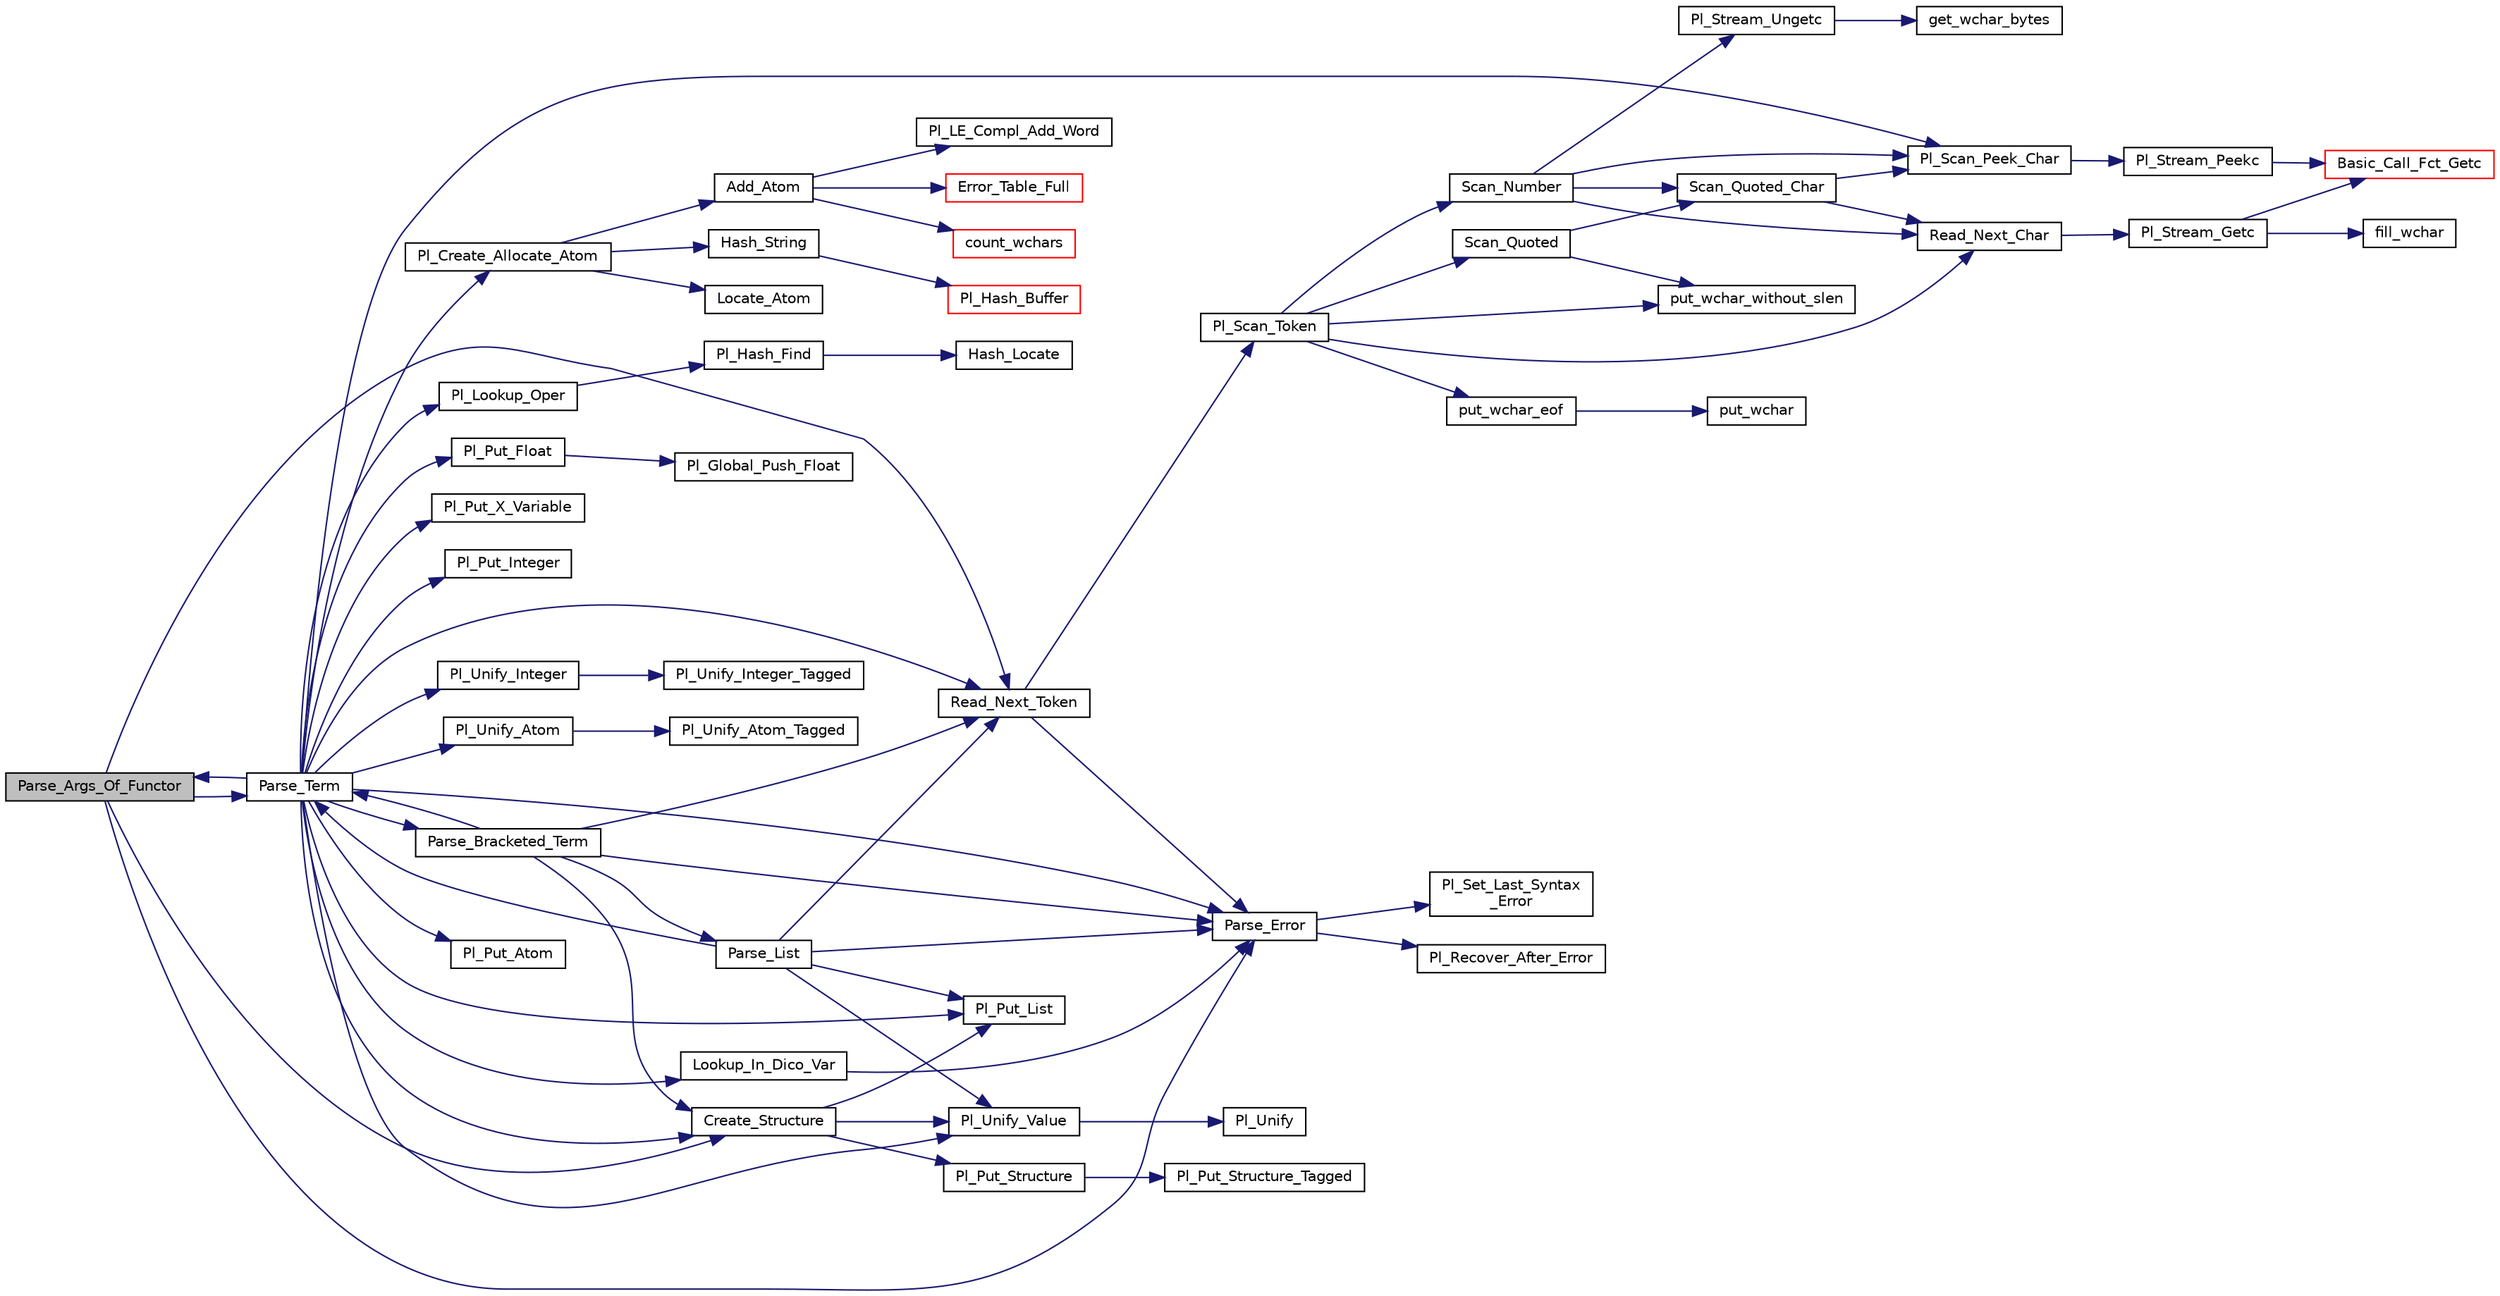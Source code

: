 digraph "Parse_Args_Of_Functor"
{
  edge [fontname="Helvetica",fontsize="10",labelfontname="Helvetica",labelfontsize="10"];
  node [fontname="Helvetica",fontsize="10",shape=record];
  rankdir="LR";
  Node1 [label="Parse_Args_Of_Functor",height=0.2,width=0.4,color="black", fillcolor="grey75", style="filled", fontcolor="black"];
  Node1 -> Node2 [color="midnightblue",fontsize="10",style="solid"];
  Node2 [label="Read_Next_Token",height=0.2,width=0.4,color="black", fillcolor="white", style="filled",URL="$parse__supp_8c.html#a5168feee956bd33cc5cfdef4e1b98ce2"];
  Node2 -> Node3 [color="midnightblue",fontsize="10",style="solid"];
  Node3 [label="Pl_Scan_Token",height=0.2,width=0.4,color="black", fillcolor="white", style="filled",URL="$scan__supp_8c.html#acfe8a80f1f9f8630c33f946117670c47"];
  Node3 -> Node4 [color="midnightblue",fontsize="10",style="solid"];
  Node4 [label="Read_Next_Char",height=0.2,width=0.4,color="black", fillcolor="white", style="filled",URL="$scan__supp_8c.html#a9994769011c3e729e2561a540c16f5ed"];
  Node4 -> Node5 [color="midnightblue",fontsize="10",style="solid"];
  Node5 [label="Pl_Stream_Getc",height=0.2,width=0.4,color="black", fillcolor="white", style="filled",URL="$stream__supp_8c.html#a8889ae46064e72cc556ee7ba019f482f"];
  Node5 -> Node6 [color="midnightblue",fontsize="10",style="solid"];
  Node6 [label="Basic_Call_Fct_Getc",height=0.2,width=0.4,color="red", fillcolor="white", style="filled",URL="$stream__supp_8c.html#a60433157a606a8a781ead4648af6cc87"];
  Node5 -> Node7 [color="midnightblue",fontsize="10",style="solid"];
  Node7 [label="fill_wchar",height=0.2,width=0.4,color="black", fillcolor="white", style="filled",URL="$pl__wchar_8c.html#a5df5e221fa5cbadce849a7e73c5dc4ad"];
  Node3 -> Node8 [color="midnightblue",fontsize="10",style="solid"];
  Node8 [label="put_wchar_eof",height=0.2,width=0.4,color="black", fillcolor="white", style="filled",URL="$pl__wchar_8c.html#a0e3acef785ce9c91e56ba566193d4cee"];
  Node8 -> Node9 [color="midnightblue",fontsize="10",style="solid"];
  Node9 [label="put_wchar",height=0.2,width=0.4,color="black", fillcolor="white", style="filled",URL="$pl__wchar_8c.html#a31bcb7c7ad4174170702cb4399feb8e3"];
  Node3 -> Node10 [color="midnightblue",fontsize="10",style="solid"];
  Node10 [label="Scan_Number",height=0.2,width=0.4,color="black", fillcolor="white", style="filled",URL="$scan__supp_8c.html#a97a43a27fe148ffedc5fe4c492f41a2e"];
  Node10 -> Node4 [color="midnightblue",fontsize="10",style="solid"];
  Node10 -> Node11 [color="midnightblue",fontsize="10",style="solid"];
  Node11 [label="Pl_Scan_Peek_Char",height=0.2,width=0.4,color="black", fillcolor="white", style="filled",URL="$scan__supp_8c.html#ab16df185444492d1129adb51cfd5e773"];
  Node11 -> Node12 [color="midnightblue",fontsize="10",style="solid"];
  Node12 [label="Pl_Stream_Peekc",height=0.2,width=0.4,color="black", fillcolor="white", style="filled",URL="$stream__supp_8c.html#ae26778bf27551f6b4137131b6eb9766d"];
  Node12 -> Node6 [color="midnightblue",fontsize="10",style="solid"];
  Node10 -> Node13 [color="midnightblue",fontsize="10",style="solid"];
  Node13 [label="Scan_Quoted_Char",height=0.2,width=0.4,color="black", fillcolor="white", style="filled",URL="$scan__supp_8c.html#a6fc11b3b4150040b547e7b574bdacd24"];
  Node13 -> Node4 [color="midnightblue",fontsize="10",style="solid"];
  Node13 -> Node11 [color="midnightblue",fontsize="10",style="solid"];
  Node10 -> Node14 [color="midnightblue",fontsize="10",style="solid"];
  Node14 [label="Pl_Stream_Ungetc",height=0.2,width=0.4,color="black", fillcolor="white", style="filled",URL="$stream__supp_8c.html#a79661c2e041ef8be17715b28650d2780"];
  Node14 -> Node15 [color="midnightblue",fontsize="10",style="solid"];
  Node15 [label="get_wchar_bytes",height=0.2,width=0.4,color="black", fillcolor="white", style="filled",URL="$pl__wchar_8c.html#addb2416249b2b193fb9f904199551a92"];
  Node3 -> Node16 [color="midnightblue",fontsize="10",style="solid"];
  Node16 [label="Scan_Quoted",height=0.2,width=0.4,color="black", fillcolor="white", style="filled",URL="$scan__supp_8c.html#ac57078c4fd0ab69843bb44bb178265a1"];
  Node16 -> Node13 [color="midnightblue",fontsize="10",style="solid"];
  Node16 -> Node17 [color="midnightblue",fontsize="10",style="solid"];
  Node17 [label="put_wchar_without_slen",height=0.2,width=0.4,color="black", fillcolor="white", style="filled",URL="$pl__wchar_8c.html#aff43479f3fd642f29282b8a434c29265"];
  Node3 -> Node17 [color="midnightblue",fontsize="10",style="solid"];
  Node2 -> Node18 [color="midnightblue",fontsize="10",style="solid"];
  Node18 [label="Parse_Error",height=0.2,width=0.4,color="black", fillcolor="white", style="filled",URL="$parse__supp_8c.html#a53e09377063e9322f70fcbbeb0d2ddb7"];
  Node18 -> Node19 [color="midnightblue",fontsize="10",style="solid"];
  Node19 [label="Pl_Set_Last_Syntax\l_Error",height=0.2,width=0.4,color="black", fillcolor="white", style="filled",URL="$error__supp_8c.html#a8221d6a8c22c8a13114e9444e2564e85"];
  Node18 -> Node20 [color="midnightblue",fontsize="10",style="solid"];
  Node20 [label="Pl_Recover_After_Error",height=0.2,width=0.4,color="black", fillcolor="white", style="filled",URL="$scan__supp_8c.html#a6a7b44ddc388b73d58676ed309bc8a45"];
  Node1 -> Node18 [color="midnightblue",fontsize="10",style="solid"];
  Node1 -> Node21 [color="midnightblue",fontsize="10",style="solid"];
  Node21 [label="Parse_Term",height=0.2,width=0.4,color="black", fillcolor="white", style="filled",URL="$parse__supp_8c.html#ae03e3588605a54ec801f9f52c3983921"];
  Node21 -> Node2 [color="midnightblue",fontsize="10",style="solid"];
  Node21 -> Node22 [color="midnightblue",fontsize="10",style="solid"];
  Node22 [label="Lookup_In_Dico_Var",height=0.2,width=0.4,color="black", fillcolor="white", style="filled",URL="$parse__supp_8c.html#a802708dfcbf898be4f1c39051c515b04"];
  Node22 -> Node18 [color="midnightblue",fontsize="10",style="solid"];
  Node21 -> Node23 [color="midnightblue",fontsize="10",style="solid"];
  Node23 [label="Pl_Put_X_Variable",height=0.2,width=0.4,color="black", fillcolor="white", style="filled",URL="$wam__inst_8c.html#ac3ef9bcbd100b6820236c04a0b7996d1"];
  Node21 -> Node18 [color="midnightblue",fontsize="10",style="solid"];
  Node21 -> Node24 [color="midnightblue",fontsize="10",style="solid"];
  Node24 [label="Pl_Put_Integer",height=0.2,width=0.4,color="black", fillcolor="white", style="filled",URL="$wam__inst_8c.html#afcd94de94db48fea9a3819b0fb7a3f4d"];
  Node21 -> Node25 [color="midnightblue",fontsize="10",style="solid"];
  Node25 [label="Pl_Put_Float",height=0.2,width=0.4,color="black", fillcolor="white", style="filled",URL="$wam__inst_8c.html#a9db6b3be3b17088b97eda8075ab4a82e"];
  Node25 -> Node26 [color="midnightblue",fontsize="10",style="solid"];
  Node26 [label="Pl_Global_Push_Float",height=0.2,width=0.4,color="black", fillcolor="white", style="filled",URL="$wam__inst_8c.html#aa37d4eb89d0851601d2397788e5dcf4a"];
  Node21 -> Node27 [color="midnightblue",fontsize="10",style="solid"];
  Node27 [label="Pl_Create_Allocate_Atom",height=0.2,width=0.4,color="black", fillcolor="white", style="filled",URL="$atom_8c.html#a76a3983dda97458000ed903b9bc94f6c"];
  Node27 -> Node28 [color="midnightblue",fontsize="10",style="solid"];
  Node28 [label="Hash_String",height=0.2,width=0.4,color="black", fillcolor="white", style="filled",URL="$atom_8c.html#a9ed09c0173fe0a0e6d0f90ec363687fe"];
  Node28 -> Node29 [color="midnightblue",fontsize="10",style="solid"];
  Node29 [label="Pl_Hash_Buffer",height=0.2,width=0.4,color="red", fillcolor="white", style="filled",URL="$hash__fct_8c.html#a59393adcfbeeda198a890af25f29cf7c"];
  Node27 -> Node30 [color="midnightblue",fontsize="10",style="solid"];
  Node30 [label="Locate_Atom",height=0.2,width=0.4,color="black", fillcolor="white", style="filled",URL="$atom_8c.html#ad4222685eae3cdb0315df48a8a7e89fc"];
  Node27 -> Node31 [color="midnightblue",fontsize="10",style="solid"];
  Node31 [label="Add_Atom",height=0.2,width=0.4,color="black", fillcolor="white", style="filled",URL="$atom_8c.html#abe628ad301508c0ed926cfb4bc791818"];
  Node31 -> Node32 [color="midnightblue",fontsize="10",style="solid"];
  Node32 [label="Error_Table_Full",height=0.2,width=0.4,color="red", fillcolor="white", style="filled",URL="$atom_8c.html#a37c733b7022eab8b9b95f0182591ee15"];
  Node31 -> Node33 [color="midnightblue",fontsize="10",style="solid"];
  Node33 [label="count_wchars",height=0.2,width=0.4,color="red", fillcolor="white", style="filled",URL="$pl__wchar_8c.html#a55a0d7269a65645bbd4c978385b0c7a3"];
  Node31 -> Node34 [color="midnightblue",fontsize="10",style="solid"];
  Node34 [label="Pl_LE_Compl_Add_Word",height=0.2,width=0.4,color="black", fillcolor="white", style="filled",URL="$linedit_8c.html#ab2a8db946ffd8187b5216ff4ac8cbe7c"];
  Node21 -> Node35 [color="midnightblue",fontsize="10",style="solid"];
  Node35 [label="Pl_Put_List",height=0.2,width=0.4,color="black", fillcolor="white", style="filled",URL="$wam__inst_8c.html#a3693088ecc87044949d8635527a4e3fd"];
  Node21 -> Node36 [color="midnightblue",fontsize="10",style="solid"];
  Node36 [label="Pl_Unify_Integer",height=0.2,width=0.4,color="black", fillcolor="white", style="filled",URL="$wam__inst_8c.html#a6ec65d8b59b5c6b865ad0e4f1b23b73e"];
  Node36 -> Node37 [color="midnightblue",fontsize="10",style="solid"];
  Node37 [label="Pl_Unify_Integer_Tagged",height=0.2,width=0.4,color="black", fillcolor="white", style="filled",URL="$wam__inst_8c.html#a3be80b778e2bf523f0d512323c9f3125"];
  Node21 -> Node38 [color="midnightblue",fontsize="10",style="solid"];
  Node38 [label="Pl_Unify_Atom",height=0.2,width=0.4,color="black", fillcolor="white", style="filled",URL="$wam__inst_8c.html#a9d87a5b4acfffab877517842b1fa4055"];
  Node38 -> Node39 [color="midnightblue",fontsize="10",style="solid"];
  Node39 [label="Pl_Unify_Atom_Tagged",height=0.2,width=0.4,color="black", fillcolor="white", style="filled",URL="$wam__inst_8c.html#a656e0931247533aa8d30c3e0398513fe"];
  Node21 -> Node40 [color="midnightblue",fontsize="10",style="solid"];
  Node40 [label="Pl_Unify_Value",height=0.2,width=0.4,color="black", fillcolor="white", style="filled",URL="$wam__inst_8c.html#acd2fdce00a3e2d6fa978b8a195c95746"];
  Node40 -> Node41 [color="midnightblue",fontsize="10",style="solid"];
  Node41 [label="Pl_Unify",height=0.2,width=0.4,color="black", fillcolor="white", style="filled",URL="$wam__inst_8h.html#a098bda85a540e8ca5969063ccfd4ea20"];
  Node21 -> Node42 [color="midnightblue",fontsize="10",style="solid"];
  Node42 [label="Parse_Bracketed_Term",height=0.2,width=0.4,color="black", fillcolor="white", style="filled",URL="$parse__supp_8c.html#a5279315d52439bb2d9142ce22451dd0f"];
  Node42 -> Node21 [color="midnightblue",fontsize="10",style="solid"];
  Node42 -> Node18 [color="midnightblue",fontsize="10",style="solid"];
  Node42 -> Node2 [color="midnightblue",fontsize="10",style="solid"];
  Node42 -> Node43 [color="midnightblue",fontsize="10",style="solid"];
  Node43 [label="Create_Structure",height=0.2,width=0.4,color="black", fillcolor="white", style="filled",URL="$parse__supp_8c.html#ad9b1740e60ccd635c5ac00384200b84a"];
  Node43 -> Node35 [color="midnightblue",fontsize="10",style="solid"];
  Node43 -> Node40 [color="midnightblue",fontsize="10",style="solid"];
  Node43 -> Node44 [color="midnightblue",fontsize="10",style="solid"];
  Node44 [label="Pl_Put_Structure",height=0.2,width=0.4,color="black", fillcolor="white", style="filled",URL="$wam__inst_8c.html#aa32a139dbb5d14b79b3655b5ad06502e"];
  Node44 -> Node45 [color="midnightblue",fontsize="10",style="solid"];
  Node45 [label="Pl_Put_Structure_Tagged",height=0.2,width=0.4,color="black", fillcolor="white", style="filled",URL="$wam__inst_8c.html#a0979a8e2cad3f397d84bfea3ee5dfb0c"];
  Node42 -> Node46 [color="midnightblue",fontsize="10",style="solid"];
  Node46 [label="Parse_List",height=0.2,width=0.4,color="black", fillcolor="white", style="filled",URL="$parse__supp_8c.html#ab52e6752bd14d107f8e3c6e9308c077b"];
  Node46 -> Node21 [color="midnightblue",fontsize="10",style="solid"];
  Node46 -> Node2 [color="midnightblue",fontsize="10",style="solid"];
  Node46 -> Node18 [color="midnightblue",fontsize="10",style="solid"];
  Node46 -> Node35 [color="midnightblue",fontsize="10",style="solid"];
  Node46 -> Node40 [color="midnightblue",fontsize="10",style="solid"];
  Node21 -> Node11 [color="midnightblue",fontsize="10",style="solid"];
  Node21 -> Node1 [color="midnightblue",fontsize="10",style="solid"];
  Node21 -> Node47 [color="midnightblue",fontsize="10",style="solid"];
  Node47 [label="Pl_Lookup_Oper",height=0.2,width=0.4,color="black", fillcolor="white", style="filled",URL="$oper_8c.html#ad19a4b74ee5976a08c08ca792bef46b5"];
  Node47 -> Node48 [color="midnightblue",fontsize="10",style="solid"];
  Node48 [label="Pl_Hash_Find",height=0.2,width=0.4,color="black", fillcolor="white", style="filled",URL="$hash_8c.html#aec674b585bde3301a8a850dd742cc243"];
  Node48 -> Node49 [color="midnightblue",fontsize="10",style="solid"];
  Node49 [label="Hash_Locate",height=0.2,width=0.4,color="black", fillcolor="white", style="filled",URL="$hash_8c.html#a12948099c13cb849ed3575849492ac33"];
  Node21 -> Node43 [color="midnightblue",fontsize="10",style="solid"];
  Node21 -> Node50 [color="midnightblue",fontsize="10",style="solid"];
  Node50 [label="Pl_Put_Atom",height=0.2,width=0.4,color="black", fillcolor="white", style="filled",URL="$wam__inst_8c.html#ab20126f584cc3aa92e1ca69b994fecd7"];
  Node1 -> Node43 [color="midnightblue",fontsize="10",style="solid"];
}
